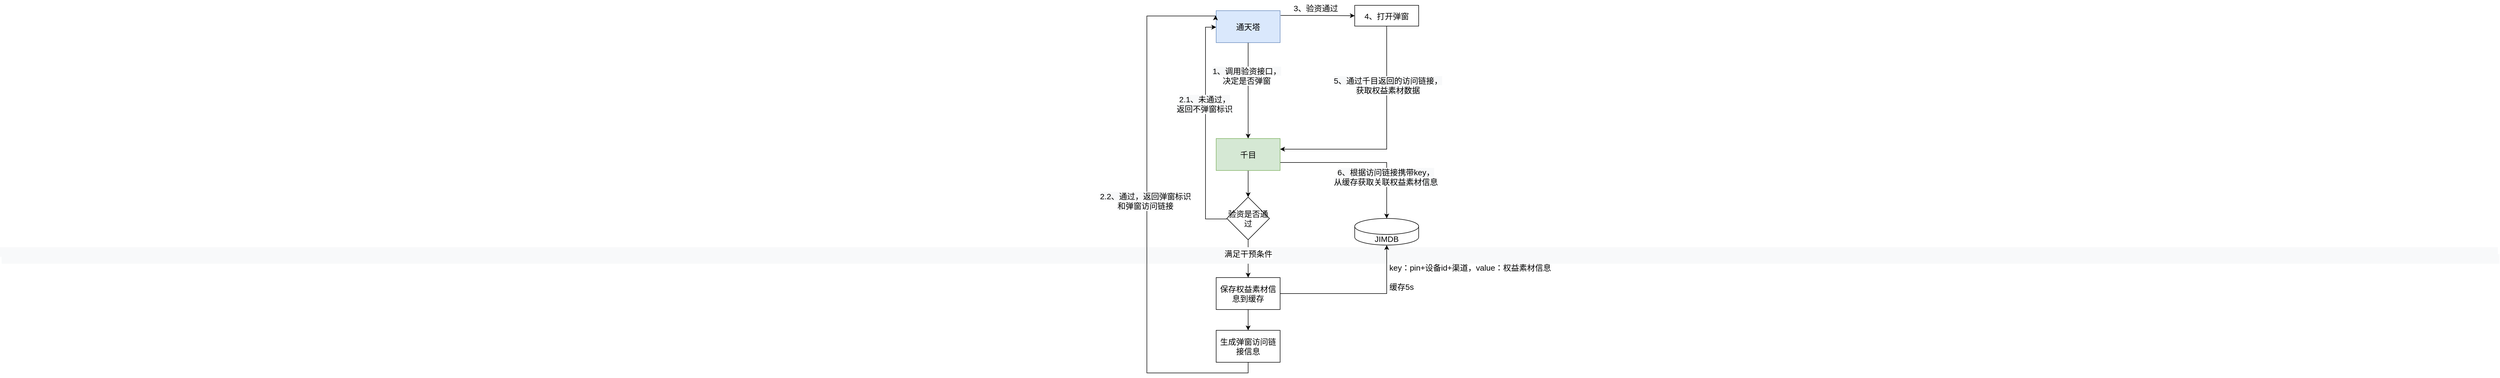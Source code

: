 <mxfile version="20.5.1" type="github">
  <diagram id="ceU_O81jFPpvFsNzQ7Q-" name="第 1 页">
    <mxGraphModel dx="3667" dy="763" grid="1" gridSize="10" guides="1" tooltips="1" connect="1" arrows="1" fold="1" page="1" pageScale="1" pageWidth="827" pageHeight="1169" math="0" shadow="0">
      <root>
        <mxCell id="0" />
        <mxCell id="1" parent="0" />
        <mxCell id="1dTAD1cRlgn7t7FhUrby-3" value="" style="edgeStyle=orthogonalEdgeStyle;rounded=0;orthogonalLoop=1;jettySize=auto;html=1;fontSize=15;" edge="1" parent="1" source="1dTAD1cRlgn7t7FhUrby-1" target="1dTAD1cRlgn7t7FhUrby-2">
          <mxGeometry relative="1" as="geometry">
            <Array as="points">
              <mxPoint x="230" y="480" />
              <mxPoint x="230" y="480" />
            </Array>
          </mxGeometry>
        </mxCell>
        <mxCell id="1dTAD1cRlgn7t7FhUrby-42" value="&lt;span style=&quot;font-size: 15px; background-color: rgb(248, 249, 250);&quot;&gt;1、调用验资接口，&lt;br style=&quot;font-size: 15px;&quot;&gt;决定是否弹窗&lt;/span&gt;" style="edgeLabel;html=1;align=center;verticalAlign=middle;resizable=0;points=[];fontSize=15;" vertex="1" connectable="0" parent="1dTAD1cRlgn7t7FhUrby-3">
          <mxGeometry x="-0.311" y="-3" relative="1" as="geometry">
            <mxPoint as="offset" />
          </mxGeometry>
        </mxCell>
        <mxCell id="1dTAD1cRlgn7t7FhUrby-33" style="edgeStyle=orthogonalEdgeStyle;rounded=0;orthogonalLoop=1;jettySize=auto;html=1;entryX=0;entryY=0.5;entryDx=0;entryDy=0;exitX=1.008;exitY=0.15;exitDx=0;exitDy=0;exitPerimeter=0;fontSize=15;" edge="1" parent="1" source="1dTAD1cRlgn7t7FhUrby-1" target="1dTAD1cRlgn7t7FhUrby-29">
          <mxGeometry relative="1" as="geometry" />
        </mxCell>
        <mxCell id="1dTAD1cRlgn7t7FhUrby-1" value="通天塔" style="rounded=0;whiteSpace=wrap;html=1;fillColor=#dae8fc;strokeColor=#6c8ebf;fontSize=15;" vertex="1" parent="1">
          <mxGeometry x="210" y="220" width="120" height="60" as="geometry" />
        </mxCell>
        <mxCell id="1dTAD1cRlgn7t7FhUrby-6" value="" style="edgeStyle=orthogonalEdgeStyle;rounded=0;orthogonalLoop=1;jettySize=auto;html=1;fontSize=15;" edge="1" parent="1" source="1dTAD1cRlgn7t7FhUrby-2" target="1dTAD1cRlgn7t7FhUrby-5">
          <mxGeometry relative="1" as="geometry" />
        </mxCell>
        <mxCell id="1dTAD1cRlgn7t7FhUrby-36" style="edgeStyle=orthogonalEdgeStyle;rounded=0;orthogonalLoop=1;jettySize=auto;html=1;exitX=1;exitY=0.75;exitDx=0;exitDy=0;fontSize=15;" edge="1" parent="1" source="1dTAD1cRlgn7t7FhUrby-2" target="1dTAD1cRlgn7t7FhUrby-34">
          <mxGeometry relative="1" as="geometry" />
        </mxCell>
        <mxCell id="1dTAD1cRlgn7t7FhUrby-47" value="&lt;span style=&quot;font-size: 15px; background-color: rgb(248, 249, 250);&quot;&gt;6、根据访问链接携带key，&lt;br style=&quot;font-size: 15px;&quot;&gt;从缓存获取关联权益素材信息&lt;/span&gt;" style="edgeLabel;html=1;align=center;verticalAlign=middle;resizable=0;points=[];fontSize=15;" vertex="1" connectable="0" parent="1dTAD1cRlgn7t7FhUrby-36">
          <mxGeometry x="0.49" y="-2" relative="1" as="geometry">
            <mxPoint as="offset" />
          </mxGeometry>
        </mxCell>
        <mxCell id="1dTAD1cRlgn7t7FhUrby-2" value="千目" style="rounded=0;whiteSpace=wrap;html=1;fillColor=#d5e8d4;strokeColor=#82b366;fontSize=15;" vertex="1" parent="1">
          <mxGeometry x="210" y="460" width="120" height="60" as="geometry" />
        </mxCell>
        <mxCell id="1dTAD1cRlgn7t7FhUrby-9" value="" style="edgeStyle=orthogonalEdgeStyle;rounded=0;orthogonalLoop=1;jettySize=auto;html=1;fontSize=15;" edge="1" parent="1" source="1dTAD1cRlgn7t7FhUrby-5" target="1dTAD1cRlgn7t7FhUrby-8">
          <mxGeometry relative="1" as="geometry" />
        </mxCell>
        <mxCell id="1dTAD1cRlgn7t7FhUrby-43" value="&lt;span style=&quot;color: rgba(0, 0, 0, 0); font-family: monospace; font-size: 15px; text-align: start; background-color: rgb(248, 249, 250);&quot;&gt;%3CmxGraphModel%3E%3Croot%3E%3CmxCell%20id%3D%220%22%2F%3E%3CmxCell%20id%3D%221%22%20parent%3D%220%22%2F%3E%3CmxCell%20id%3D%222%22%20value%3D%22%E9%80%9A%E8%BF%87%22%20style%3D%22text%3Bhtml%3D1%3BstrokeColor%3Dnone%3BfillColor%3Dnone%3Balign%3Dcenter%3BverticalAlign%3Dmiddle%3BwhiteSpace%3Dwrap%3Brounded%3D0%3B%22%20vertex%3D%221%22%20parent%3D%221%22%3E%3CmxGeometry%20x%3D%22280%22%20y%3D%22675%22%20width%3D%2260%22%20height%3D%2230%22%20as%3D%22geometry%22%2F%3E%3C%2FmxCell%3E%3C%2Froot%3E%3C%2FmxGraphModel%3E&lt;/span&gt;" style="edgeLabel;html=1;align=center;verticalAlign=middle;resizable=0;points=[];fontSize=15;" vertex="1" connectable="0" parent="1dTAD1cRlgn7t7FhUrby-9">
          <mxGeometry x="-0.043" y="4" relative="1" as="geometry">
            <mxPoint y="1" as="offset" />
          </mxGeometry>
        </mxCell>
        <mxCell id="1dTAD1cRlgn7t7FhUrby-44" value="&lt;span style=&quot;color: rgba(0, 0, 0, 0); font-family: monospace; font-size: 15px; text-align: start; background-color: rgb(248, 249, 250);&quot;&gt;%3CmxGraphModel%3E%3Croot%3E%3CmxCell%20id%3D%220%22%2F%3E%3CmxCell%20id%3D%221%22%20parent%3D%220%22%2F%3E%3CmxCell%20id%3D%222%22%20value%3D%22%E9%80%9A%E8%BF%87%22%20style%3D%22text%3Bhtml%3D1%3BstrokeColor%3Dnone%3BfillColor%3Dnone%3Balign%3Dcenter%3BverticalAlign%3Dmiddle%3BwhiteSpace%3Dwrap%3Brounded%3D0%3B%22%20vertex%3D%221%22%20parent%3D%221%22%3E%3CmxGeometry%20x%3D%22280%22%20y%3D%22675%22%20width%3D%2260%22%20height%3D%2230%22%20as%3D%22geometry%22%2F%3E%3C%2FmxCell%3E%3C%2Froot%3E%3C%2FmxGraphModel%3E&lt;/span&gt;" style="edgeLabel;html=1;align=center;verticalAlign=middle;resizable=0;points=[];fontSize=15;" vertex="1" connectable="0" parent="1dTAD1cRlgn7t7FhUrby-9">
          <mxGeometry x="-0.386" y="1" relative="1" as="geometry">
            <mxPoint as="offset" />
          </mxGeometry>
        </mxCell>
        <mxCell id="1dTAD1cRlgn7t7FhUrby-45" value="满足干预条件" style="edgeLabel;html=1;align=center;verticalAlign=middle;resizable=0;points=[];fontSize=15;" vertex="1" connectable="0" parent="1dTAD1cRlgn7t7FhUrby-9">
          <mxGeometry x="-0.271" relative="1" as="geometry">
            <mxPoint as="offset" />
          </mxGeometry>
        </mxCell>
        <mxCell id="1dTAD1cRlgn7t7FhUrby-32" style="edgeStyle=orthogonalEdgeStyle;rounded=0;orthogonalLoop=1;jettySize=auto;html=1;entryX=0;entryY=0.5;entryDx=0;entryDy=0;fontSize=15;" edge="1" parent="1">
          <mxGeometry relative="1" as="geometry">
            <mxPoint x="230" y="611" as="sourcePoint" />
            <mxPoint x="210" y="251" as="targetPoint" />
            <Array as="points">
              <mxPoint x="190" y="611" />
              <mxPoint x="190" y="251" />
            </Array>
          </mxGeometry>
        </mxCell>
        <mxCell id="1dTAD1cRlgn7t7FhUrby-40" value="&lt;span style=&quot;font-size: 15px; background-color: rgb(248, 249, 250);&quot;&gt;2.1、未通过，&lt;br style=&quot;font-size: 15px;&quot;&gt;返回不弹窗标识&lt;/span&gt;" style="edgeLabel;html=1;align=center;verticalAlign=middle;resizable=0;points=[];fontSize=15;" vertex="1" connectable="0" parent="1dTAD1cRlgn7t7FhUrby-32">
          <mxGeometry x="0.226" y="2" relative="1" as="geometry">
            <mxPoint y="1" as="offset" />
          </mxGeometry>
        </mxCell>
        <mxCell id="1dTAD1cRlgn7t7FhUrby-5" value="验资是否通过" style="rhombus;whiteSpace=wrap;html=1;fontSize=15;" vertex="1" parent="1">
          <mxGeometry x="230" y="570" width="80" height="80" as="geometry" />
        </mxCell>
        <mxCell id="1dTAD1cRlgn7t7FhUrby-15" style="edgeStyle=orthogonalEdgeStyle;rounded=0;orthogonalLoop=1;jettySize=auto;html=1;exitX=0.5;exitY=1;exitDx=0;exitDy=0;entryX=-0.008;entryY=0.15;entryDx=0;entryDy=0;entryPerimeter=0;fontSize=15;" edge="1" parent="1" target="1dTAD1cRlgn7t7FhUrby-1">
          <mxGeometry relative="1" as="geometry">
            <mxPoint x="270" y="880" as="sourcePoint" />
            <mxPoint x="200" y="230" as="targetPoint" />
            <Array as="points">
              <mxPoint x="270" y="900" />
              <mxPoint x="80" y="900" />
              <mxPoint x="80" y="230" />
            </Array>
          </mxGeometry>
        </mxCell>
        <mxCell id="1dTAD1cRlgn7t7FhUrby-41" value="&lt;span style=&quot;font-size: 15px; background-color: rgb(248, 249, 250);&quot;&gt;2.2、通过，返回弹窗标识&lt;br style=&quot;font-size: 15px;&quot;&gt;和弹窗访问链接&lt;/span&gt;" style="edgeLabel;html=1;align=center;verticalAlign=middle;resizable=0;points=[];fontSize=15;" vertex="1" connectable="0" parent="1dTAD1cRlgn7t7FhUrby-15">
          <mxGeometry x="0.055" y="3" relative="1" as="geometry">
            <mxPoint as="offset" />
          </mxGeometry>
        </mxCell>
        <mxCell id="1dTAD1cRlgn7t7FhUrby-18" value="" style="edgeStyle=orthogonalEdgeStyle;rounded=0;orthogonalLoop=1;jettySize=auto;html=1;fontSize=15;" edge="1" parent="1" source="1dTAD1cRlgn7t7FhUrby-8" target="1dTAD1cRlgn7t7FhUrby-17">
          <mxGeometry relative="1" as="geometry" />
        </mxCell>
        <mxCell id="1dTAD1cRlgn7t7FhUrby-35" style="edgeStyle=orthogonalEdgeStyle;rounded=0;orthogonalLoop=1;jettySize=auto;html=1;entryX=0.5;entryY=1;entryDx=0;entryDy=0;entryPerimeter=0;fontSize=15;" edge="1" parent="1" source="1dTAD1cRlgn7t7FhUrby-8" target="1dTAD1cRlgn7t7FhUrby-34">
          <mxGeometry relative="1" as="geometry" />
        </mxCell>
        <mxCell id="1dTAD1cRlgn7t7FhUrby-8" value="保存权益素材信息到缓存" style="whiteSpace=wrap;html=1;fontSize=15;" vertex="1" parent="1">
          <mxGeometry x="210" y="721" width="120" height="60" as="geometry" />
        </mxCell>
        <mxCell id="1dTAD1cRlgn7t7FhUrby-17" value="生成弹窗访问链接信息" style="whiteSpace=wrap;html=1;fontSize=15;" vertex="1" parent="1">
          <mxGeometry x="210" y="820" width="120" height="60" as="geometry" />
        </mxCell>
        <mxCell id="1dTAD1cRlgn7t7FhUrby-30" style="edgeStyle=orthogonalEdgeStyle;rounded=0;orthogonalLoop=1;jettySize=auto;html=1;entryX=1;entryY=0.5;entryDx=0;entryDy=0;exitX=0.5;exitY=1;exitDx=0;exitDy=0;fontSize=15;" edge="1" parent="1" source="1dTAD1cRlgn7t7FhUrby-29">
          <mxGeometry relative="1" as="geometry">
            <mxPoint x="500" y="239" as="sourcePoint" />
            <mxPoint x="330" y="480" as="targetPoint" />
            <Array as="points">
              <mxPoint x="530" y="480" />
            </Array>
          </mxGeometry>
        </mxCell>
        <mxCell id="1dTAD1cRlgn7t7FhUrby-46" value="&lt;span style=&quot;font-size: 15px; background-color: rgb(248, 249, 250);&quot;&gt;5、通过千目返回的访问链接，&lt;br style=&quot;font-size: 15px;&quot;&gt;获取权益素材数据&lt;/span&gt;" style="edgeLabel;html=1;align=center;verticalAlign=middle;resizable=0;points=[];fontSize=15;" vertex="1" connectable="0" parent="1dTAD1cRlgn7t7FhUrby-30">
          <mxGeometry x="-0.492" y="2" relative="1" as="geometry">
            <mxPoint y="1" as="offset" />
          </mxGeometry>
        </mxCell>
        <mxCell id="1dTAD1cRlgn7t7FhUrby-29" value="4、打开弹窗" style="rounded=0;whiteSpace=wrap;html=1;fontSize=15;" vertex="1" parent="1">
          <mxGeometry x="470" y="210" width="120" height="39" as="geometry" />
        </mxCell>
        <mxCell id="1dTAD1cRlgn7t7FhUrby-34" value="JIMDB" style="shape=cylinder3;whiteSpace=wrap;html=1;boundedLbl=1;backgroundOutline=1;size=15;fontSize=15;" vertex="1" parent="1">
          <mxGeometry x="470" y="610" width="120" height="50" as="geometry" />
        </mxCell>
        <mxCell id="1dTAD1cRlgn7t7FhUrby-38" value="key：pin+设备id+渠道，value：权益素材信息&lt;br style=&quot;font-size: 15px;&quot;&gt;&lt;br style=&quot;font-size: 15px;&quot;&gt;缓存5s" style="text;html=1;strokeColor=none;fillColor=none;align=left;verticalAlign=middle;whiteSpace=wrap;rounded=0;fontSize=15;" vertex="1" parent="1">
          <mxGeometry x="533" y="690" width="317" height="60" as="geometry" />
        </mxCell>
        <mxCell id="1dTAD1cRlgn7t7FhUrby-39" value="3、验资通过" style="text;html=1;strokeColor=none;fillColor=none;align=center;verticalAlign=middle;whiteSpace=wrap;rounded=0;fontSize=15;" vertex="1" parent="1">
          <mxGeometry x="354" y="200" width="86" height="30" as="geometry" />
        </mxCell>
      </root>
    </mxGraphModel>
  </diagram>
</mxfile>
